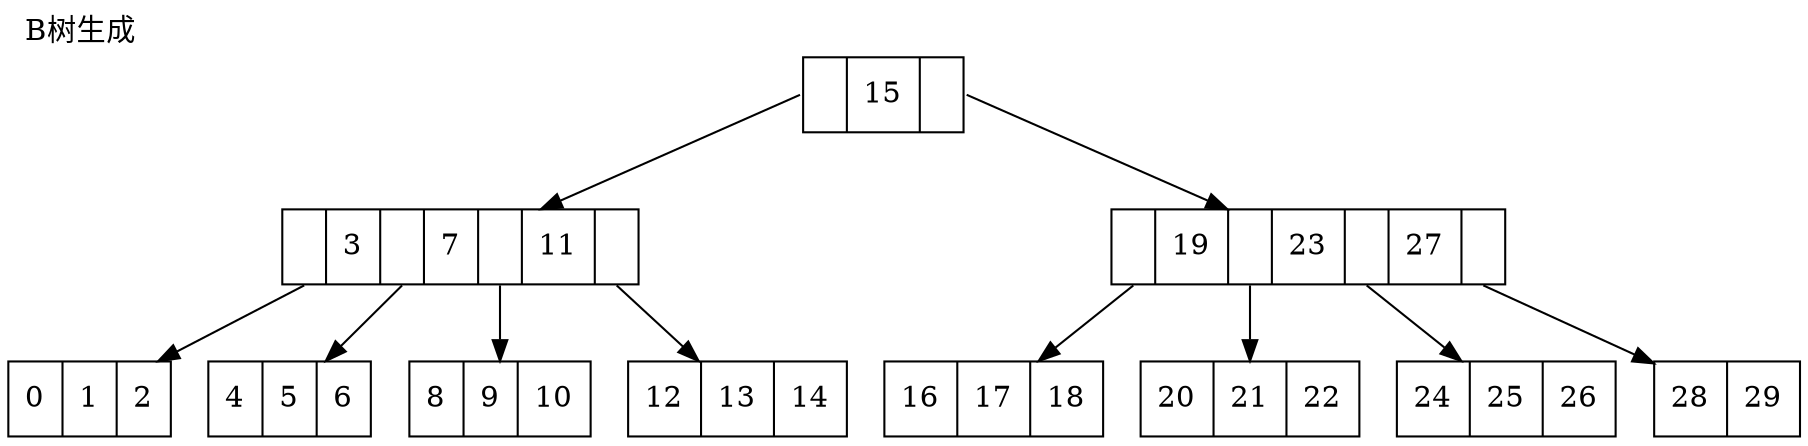 digraph g{
node[shape=record];
label="B树生成";
labeljust=l;
labelloc=t;
splines=line;
n0[label="<f0> | 15 | <f1>"];
n1[label="<f0> | 3 | <f1> | 7 | <f2> | 11 | <f3>"];
n0:f0->n1;
n2[label="0 | 1 | 2"];
n1:f0->n2;
n3[label="4 | 5 | 6"];
n1:f1->n3;
n4[label="8 | 9 | 10"];
n1:f2->n4;
n5[label="12 | 13 | 14"];
n1:f3->n5;
n6[label="<f0> | 19 | <f1> | 23 | <f2> | 27 | <f3>"];
n0:f1->n6;
n7[label="16 | 17 | 18"];
n6:f0->n7;
n8[label="20 | 21 | 22"];
n6:f1->n8;
n9[label="24 | 25 | 26"];
n6:f2->n9;
n10[label="28 | 29"];
n6:f3->n10;
}
